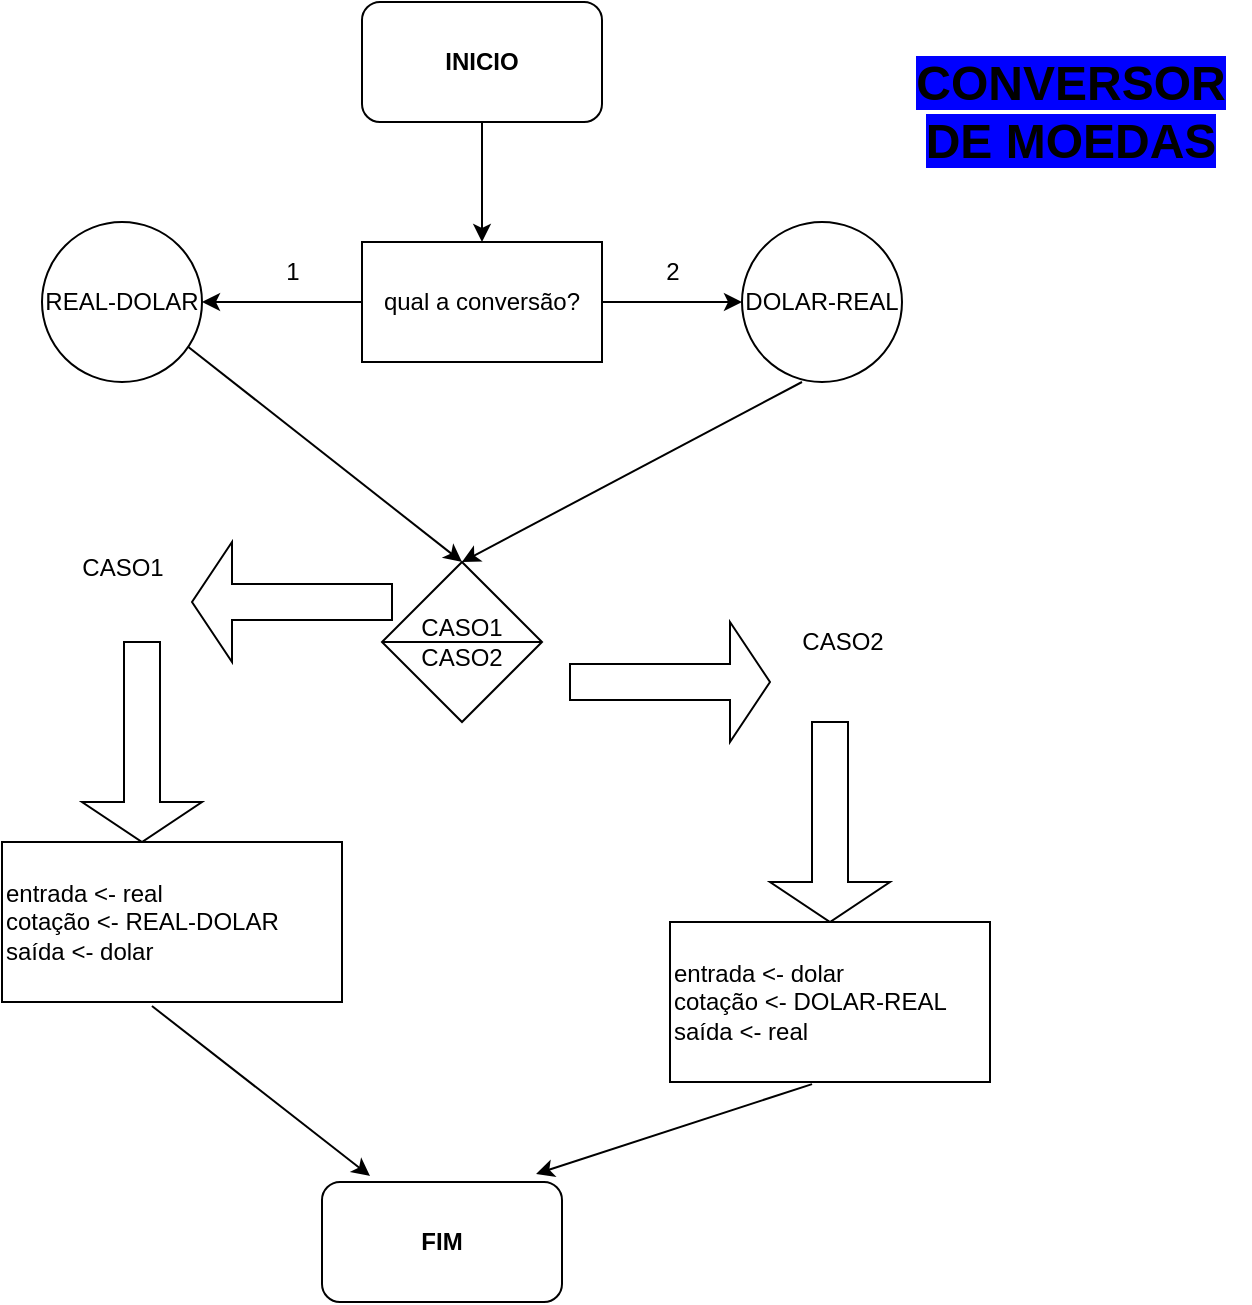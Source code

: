<mxfile version="24.4.0" type="github">
  <diagram name="Página-1" id="CFhLXfLwBNT_bTjswZxo">
    <mxGraphModel dx="880" dy="468" grid="1" gridSize="10" guides="1" tooltips="1" connect="1" arrows="1" fold="1" page="1" pageScale="1" pageWidth="827" pageHeight="1169" math="0" shadow="0">
      <root>
        <mxCell id="0" />
        <mxCell id="1" parent="0" />
        <mxCell id="GWkvPrk9n8CBN2y6cXPs-1" value="qual a conversão?" style="rounded=0;whiteSpace=wrap;html=1;" vertex="1" parent="1">
          <mxGeometry x="310" y="130" width="120" height="60" as="geometry" />
        </mxCell>
        <mxCell id="GWkvPrk9n8CBN2y6cXPs-4" value="" style="endArrow=classic;html=1;rounded=0;exitX=0;exitY=0.5;exitDx=0;exitDy=0;" edge="1" parent="1" source="GWkvPrk9n8CBN2y6cXPs-1">
          <mxGeometry width="50" height="50" relative="1" as="geometry">
            <mxPoint x="390" y="360" as="sourcePoint" />
            <mxPoint x="230" y="160" as="targetPoint" />
            <Array as="points" />
          </mxGeometry>
        </mxCell>
        <mxCell id="GWkvPrk9n8CBN2y6cXPs-5" value="" style="endArrow=classic;html=1;rounded=0;exitX=1;exitY=0.5;exitDx=0;exitDy=0;" edge="1" parent="1" source="GWkvPrk9n8CBN2y6cXPs-1">
          <mxGeometry width="50" height="50" relative="1" as="geometry">
            <mxPoint x="320" y="170" as="sourcePoint" />
            <mxPoint x="500" y="160" as="targetPoint" />
            <Array as="points" />
          </mxGeometry>
        </mxCell>
        <mxCell id="GWkvPrk9n8CBN2y6cXPs-6" value="1" style="text;html=1;align=center;verticalAlign=middle;resizable=0;points=[];autosize=1;strokeColor=none;fillColor=none;" vertex="1" parent="1">
          <mxGeometry x="260" y="130" width="30" height="30" as="geometry" />
        </mxCell>
        <mxCell id="GWkvPrk9n8CBN2y6cXPs-7" value="2" style="text;html=1;align=center;verticalAlign=middle;resizable=0;points=[];autosize=1;strokeColor=none;fillColor=none;" vertex="1" parent="1">
          <mxGeometry x="450" y="130" width="30" height="30" as="geometry" />
        </mxCell>
        <mxCell id="GWkvPrk9n8CBN2y6cXPs-8" value="" style="endArrow=classic;html=1;rounded=0;" edge="1" parent="1">
          <mxGeometry width="50" height="50" relative="1" as="geometry">
            <mxPoint x="220" y="180" as="sourcePoint" />
            <mxPoint x="360" y="290" as="targetPoint" />
          </mxGeometry>
        </mxCell>
        <mxCell id="GWkvPrk9n8CBN2y6cXPs-9" value="REAL-DOLAR" style="ellipse;whiteSpace=wrap;html=1;aspect=fixed;" vertex="1" parent="1">
          <mxGeometry x="150" y="120" width="80" height="80" as="geometry" />
        </mxCell>
        <mxCell id="GWkvPrk9n8CBN2y6cXPs-10" value="DOLAR-REAL" style="ellipse;whiteSpace=wrap;html=1;aspect=fixed;" vertex="1" parent="1">
          <mxGeometry x="500" y="120" width="80" height="80" as="geometry" />
        </mxCell>
        <mxCell id="GWkvPrk9n8CBN2y6cXPs-11" value="" style="endArrow=classic;html=1;rounded=0;exitX=0.375;exitY=1;exitDx=0;exitDy=0;exitPerimeter=0;" edge="1" parent="1" source="GWkvPrk9n8CBN2y6cXPs-10">
          <mxGeometry width="50" height="50" relative="1" as="geometry">
            <mxPoint x="390" y="360" as="sourcePoint" />
            <mxPoint x="360" y="290" as="targetPoint" />
          </mxGeometry>
        </mxCell>
        <mxCell id="GWkvPrk9n8CBN2y6cXPs-12" value="CASO1&lt;div&gt;CASO2&lt;/div&gt;" style="shape=sortShape;perimeter=rhombusPerimeter;whiteSpace=wrap;html=1;" vertex="1" parent="1">
          <mxGeometry x="320" y="290" width="80" height="80" as="geometry" />
        </mxCell>
        <mxCell id="GWkvPrk9n8CBN2y6cXPs-13" value="" style="shape=singleArrow;direction=west;whiteSpace=wrap;html=1;" vertex="1" parent="1">
          <mxGeometry x="225" y="280" width="100" height="60" as="geometry" />
        </mxCell>
        <mxCell id="GWkvPrk9n8CBN2y6cXPs-14" value="" style="shape=singleArrow;direction=south;whiteSpace=wrap;html=1;" vertex="1" parent="1">
          <mxGeometry x="170" y="330" width="60" height="100" as="geometry" />
        </mxCell>
        <mxCell id="GWkvPrk9n8CBN2y6cXPs-15" value="" style="shape=singleArrow;whiteSpace=wrap;html=1;" vertex="1" parent="1">
          <mxGeometry x="414" y="320" width="100" height="60" as="geometry" />
        </mxCell>
        <mxCell id="GWkvPrk9n8CBN2y6cXPs-16" value="" style="shape=singleArrow;direction=south;whiteSpace=wrap;html=1;" vertex="1" parent="1">
          <mxGeometry x="514" y="370" width="60" height="100" as="geometry" />
        </mxCell>
        <mxCell id="GWkvPrk9n8CBN2y6cXPs-17" value="CASO1" style="text;html=1;align=center;verticalAlign=middle;resizable=0;points=[];autosize=1;strokeColor=none;fillColor=none;" vertex="1" parent="1">
          <mxGeometry x="160" y="278" width="60" height="30" as="geometry" />
        </mxCell>
        <mxCell id="GWkvPrk9n8CBN2y6cXPs-18" value="CASO2" style="text;html=1;align=center;verticalAlign=middle;resizable=0;points=[];autosize=1;strokeColor=none;fillColor=none;" vertex="1" parent="1">
          <mxGeometry x="520" y="315" width="60" height="30" as="geometry" />
        </mxCell>
        <mxCell id="GWkvPrk9n8CBN2y6cXPs-19" value="&lt;b&gt;INICIO&lt;/b&gt;" style="rounded=1;whiteSpace=wrap;html=1;" vertex="1" parent="1">
          <mxGeometry x="310" y="10" width="120" height="60" as="geometry" />
        </mxCell>
        <mxCell id="GWkvPrk9n8CBN2y6cXPs-20" value="" style="endArrow=classic;html=1;rounded=0;exitX=0.5;exitY=1;exitDx=0;exitDy=0;" edge="1" parent="1" source="GWkvPrk9n8CBN2y6cXPs-19" target="GWkvPrk9n8CBN2y6cXPs-1">
          <mxGeometry width="50" height="50" relative="1" as="geometry">
            <mxPoint x="390" y="280" as="sourcePoint" />
            <mxPoint x="440" y="230" as="targetPoint" />
          </mxGeometry>
        </mxCell>
        <mxCell id="GWkvPrk9n8CBN2y6cXPs-21" value="entrada &amp;lt;- real&lt;div&gt;cotação &amp;lt;- REAL-DOLAR&lt;/div&gt;&lt;div&gt;saída &amp;lt;- dolar&lt;/div&gt;" style="rounded=0;whiteSpace=wrap;html=1;align=left;" vertex="1" parent="1">
          <mxGeometry x="130" y="430" width="170" height="80" as="geometry" />
        </mxCell>
        <mxCell id="GWkvPrk9n8CBN2y6cXPs-22" value="entrada &amp;lt;- dolar&lt;div&gt;cotação &amp;lt;- DOLAR-REAL&lt;/div&gt;&lt;div&gt;saída &amp;lt;- real&lt;/div&gt;" style="rounded=0;whiteSpace=wrap;html=1;align=left;" vertex="1" parent="1">
          <mxGeometry x="464" y="470" width="160" height="80" as="geometry" />
        </mxCell>
        <mxCell id="GWkvPrk9n8CBN2y6cXPs-23" value="" style="endArrow=classic;html=1;rounded=0;exitX=0.441;exitY=1.025;exitDx=0;exitDy=0;exitPerimeter=0;entryX=0.2;entryY=-0.05;entryDx=0;entryDy=0;entryPerimeter=0;" edge="1" parent="1" source="GWkvPrk9n8CBN2y6cXPs-21" target="GWkvPrk9n8CBN2y6cXPs-25">
          <mxGeometry width="50" height="50" relative="1" as="geometry">
            <mxPoint x="390" y="480" as="sourcePoint" />
            <mxPoint x="320" y="590" as="targetPoint" />
          </mxGeometry>
        </mxCell>
        <mxCell id="GWkvPrk9n8CBN2y6cXPs-24" value="" style="endArrow=classic;html=1;rounded=0;exitX=0.444;exitY=1.013;exitDx=0;exitDy=0;exitPerimeter=0;entryX=0.892;entryY=-0.067;entryDx=0;entryDy=0;entryPerimeter=0;" edge="1" parent="1" source="GWkvPrk9n8CBN2y6cXPs-22" target="GWkvPrk9n8CBN2y6cXPs-25">
          <mxGeometry width="50" height="50" relative="1" as="geometry">
            <mxPoint x="390" y="480" as="sourcePoint" />
            <mxPoint x="390" y="590" as="targetPoint" />
          </mxGeometry>
        </mxCell>
        <mxCell id="GWkvPrk9n8CBN2y6cXPs-25" value="&lt;b&gt;FIM&lt;/b&gt;" style="rounded=1;whiteSpace=wrap;html=1;" vertex="1" parent="1">
          <mxGeometry x="290" y="600" width="120" height="60" as="geometry" />
        </mxCell>
        <mxCell id="GWkvPrk9n8CBN2y6cXPs-26" value="&lt;font style=&quot;font-size: 24px;&quot;&gt;&lt;b style=&quot;background-color: rgb(0, 0, 255);&quot;&gt;CONVERSOR&lt;/b&gt;&lt;/font&gt;&lt;div&gt;&lt;font style=&quot;font-size: 24px;&quot;&gt;&lt;b style=&quot;background-color: rgb(0, 0, 255);&quot;&gt;DE MOEDAS&lt;/b&gt;&lt;/font&gt;&lt;/div&gt;" style="text;html=1;align=center;verticalAlign=middle;resizable=0;points=[];autosize=1;strokeColor=none;fillColor=none;" vertex="1" parent="1">
          <mxGeometry x="574" y="30" width="180" height="70" as="geometry" />
        </mxCell>
      </root>
    </mxGraphModel>
  </diagram>
</mxfile>
